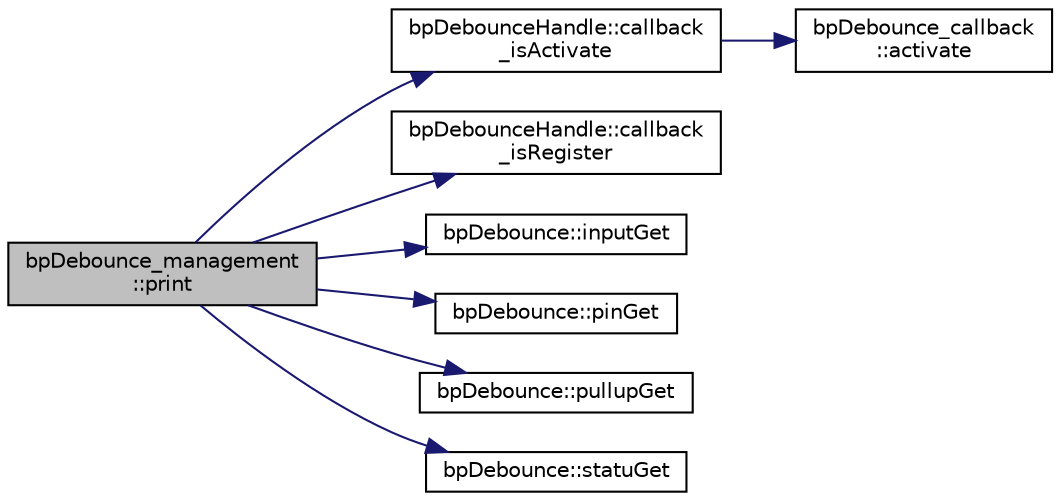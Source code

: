 digraph "bpDebounce_management::print"
{
 // LATEX_PDF_SIZE
  edge [fontname="Helvetica",fontsize="10",labelfontname="Helvetica",labelfontsize="10"];
  node [fontname="Helvetica",fontsize="10",shape=record];
  rankdir="LR";
  Node1 [label="bpDebounce_management\l::print",height=0.2,width=0.4,color="black", fillcolor="grey75", style="filled", fontcolor="black",tooltip=" "];
  Node1 -> Node2 [color="midnightblue",fontsize="10",style="solid",fontname="Helvetica"];
  Node2 [label="bpDebounceHandle::callback\l_isActivate",height=0.2,width=0.4,color="black", fillcolor="white", style="filled",URL="$classbp_debounce_handle.html#adc196b49445cc9091096be5e923712d6",tooltip="GETTER: callaback avtiver ou pas."];
  Node2 -> Node3 [color="midnightblue",fontsize="10",style="solid",fontname="Helvetica"];
  Node3 [label="bpDebounce_callback\l::activate",height=0.2,width=0.4,color="black", fillcolor="white", style="filled",URL="$classbp_debounce__callback.html#aed0fc8a0c3f915c02ad4a0a506e0a424",tooltip="GETTER: etat de kactivation de l'appele du callback."];
  Node1 -> Node4 [color="midnightblue",fontsize="10",style="solid",fontname="Helvetica"];
  Node4 [label="bpDebounceHandle::callback\l_isRegister",height=0.2,width=0.4,color="black", fillcolor="white", style="filled",URL="$classbp_debounce_handle.html#a5cdba8ee947202edf11edd9e1cb98cf2",tooltip="GETTER: ptr referencer ou pas."];
  Node1 -> Node5 [color="midnightblue",fontsize="10",style="solid",fontname="Helvetica"];
  Node5 [label="bpDebounce::inputGet",height=0.2,width=0.4,color="black", fillcolor="white", style="filled",URL="$classbp_debounce.html#a1efb5d31b28cd3486b85de7144a9c93e",tooltip="GETTER: Utilisation de la Résistance interne/externe."];
  Node1 -> Node6 [color="midnightblue",fontsize="10",style="solid",fontname="Helvetica"];
  Node6 [label="bpDebounce::pinGet",height=0.2,width=0.4,color="black", fillcolor="white", style="filled",URL="$classbp_debounce.html#a4af6f1cf7a244ab574ffe6d7cd45f5ad",tooltip="GETTER: pin utiliser sur la board."];
  Node1 -> Node7 [color="midnightblue",fontsize="10",style="solid",fontname="Helvetica"];
  Node7 [label="bpDebounce::pullupGet",height=0.2,width=0.4,color="black", fillcolor="white", style="filled",URL="$classbp_debounce.html#abdcec0108c6cdc83cd33112505bc15b0",tooltip="GETTER: type de montage Résistance pull down ou Résistance pull up."];
  Node1 -> Node8 [color="midnightblue",fontsize="10",style="solid",fontname="Helvetica"];
  Node8 [label="bpDebounce::statuGet",height=0.2,width=0.4,color="black", fillcolor="white", style="filled",URL="$classbp_debounce.html#a8aa32c25895e35693ba8ee9e81b56ba1",tooltip="GETTER: etat de tension du bouton."];
}
